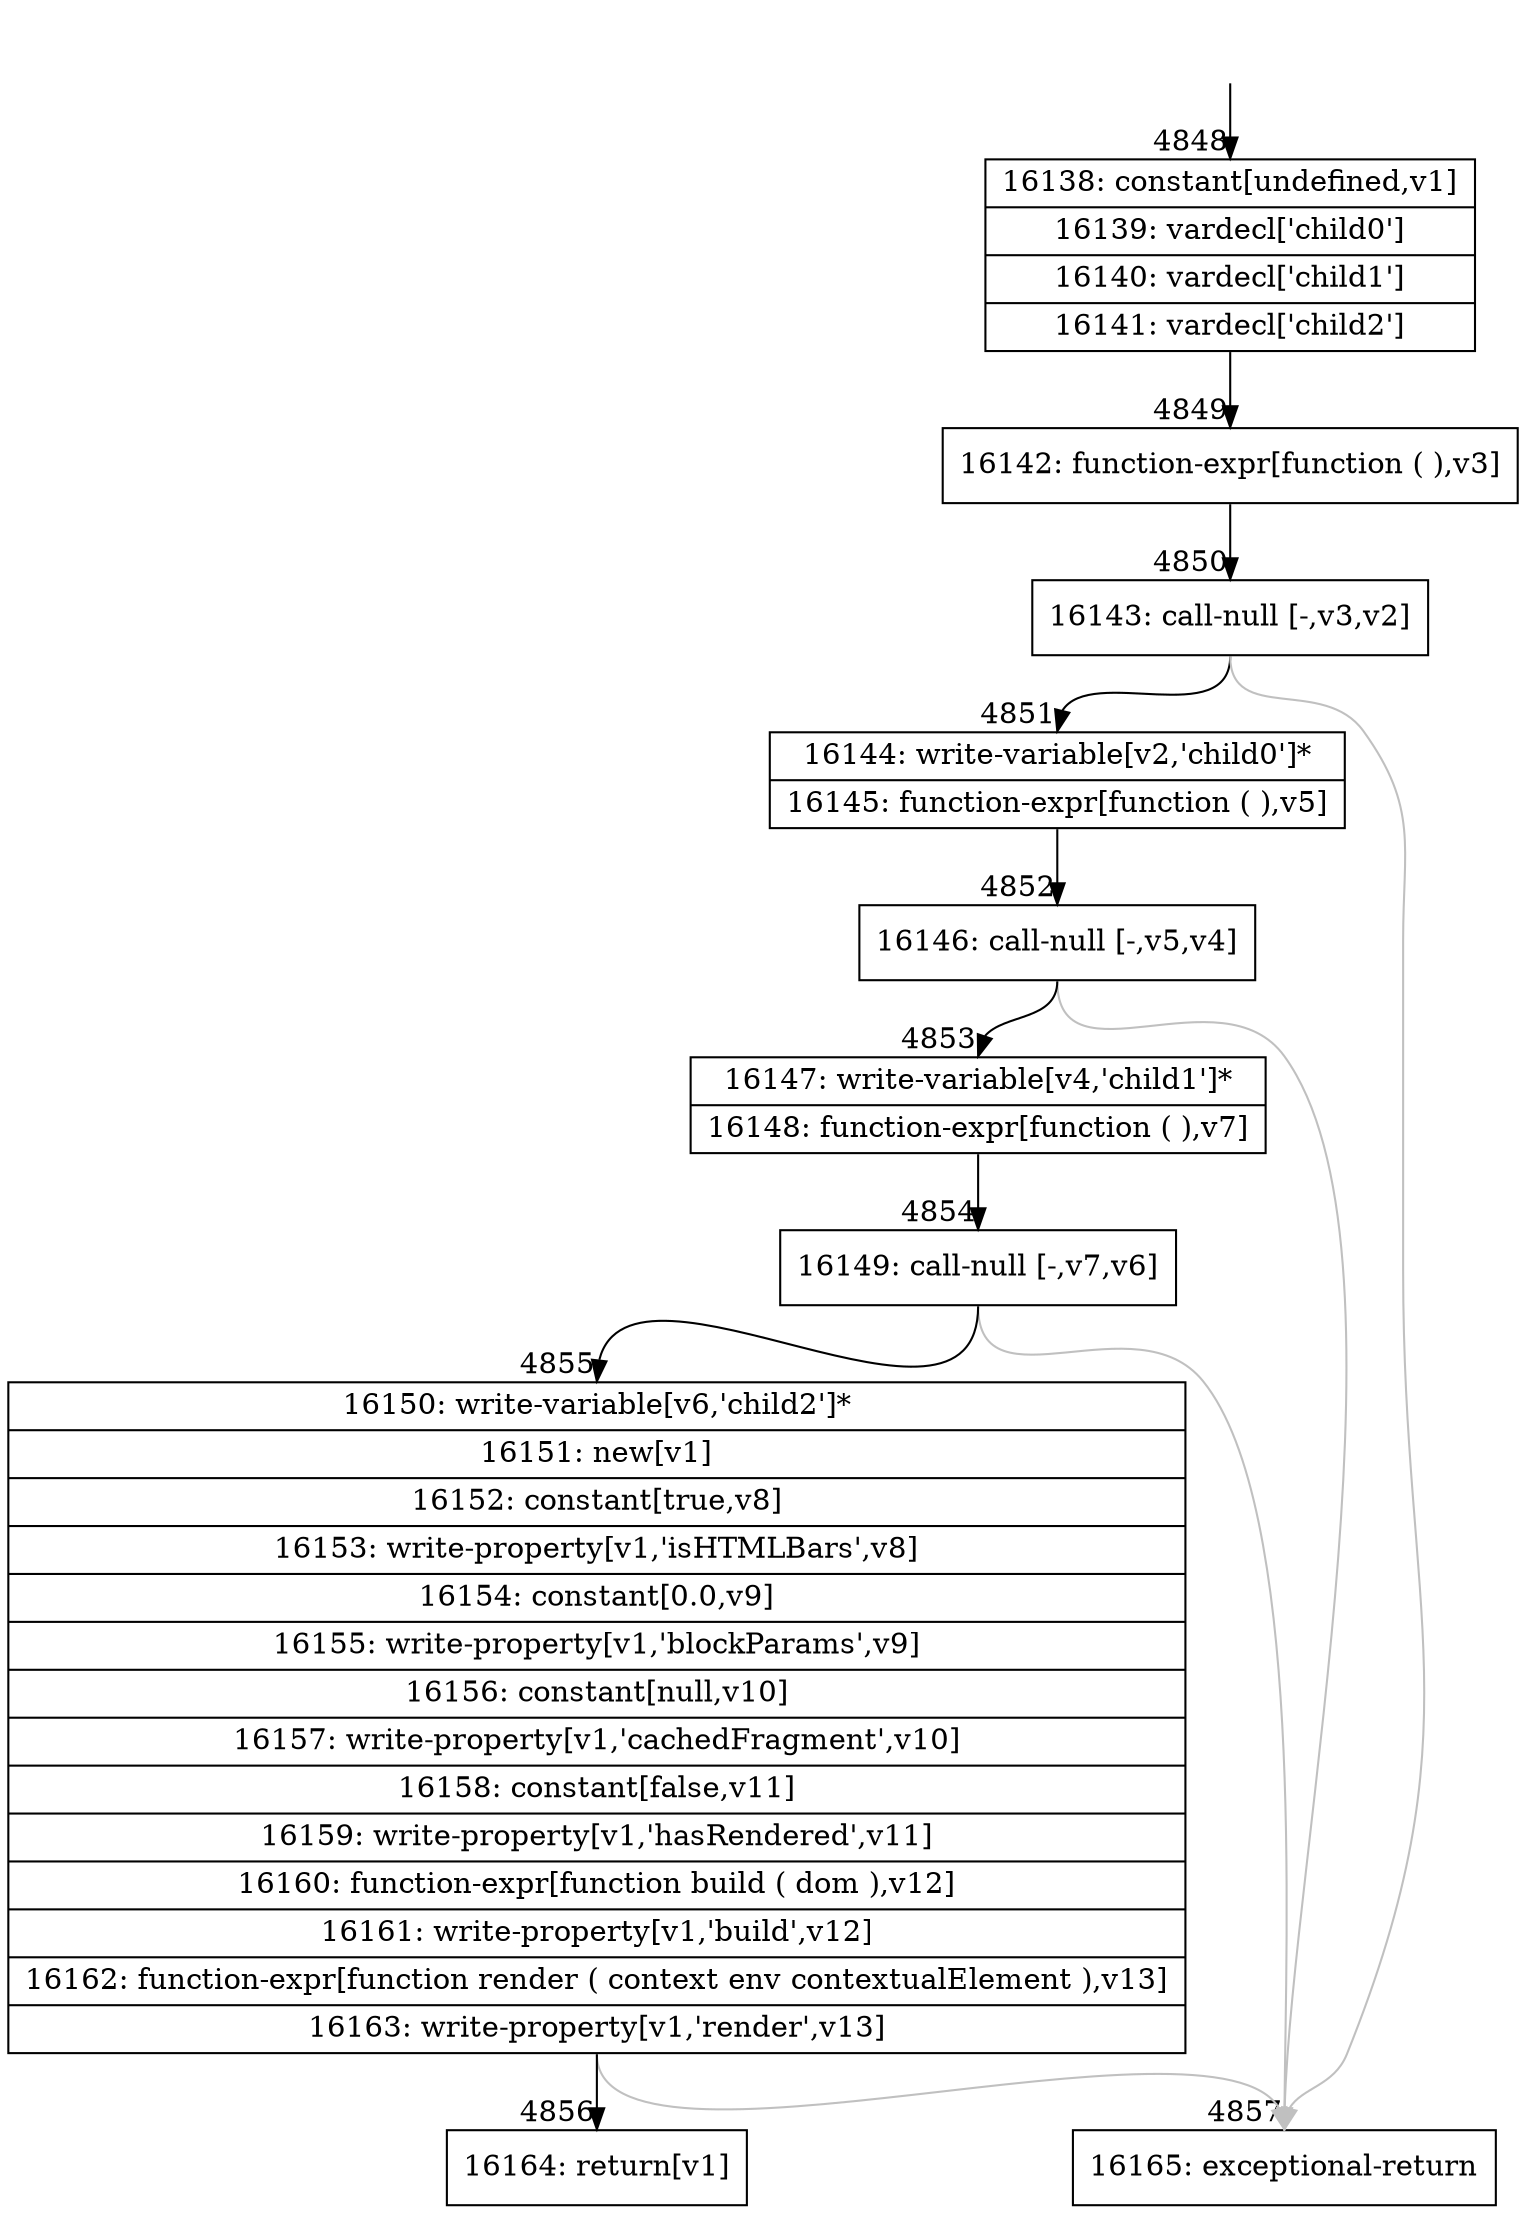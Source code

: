 digraph {
rankdir="TD"
BB_entry367[shape=none,label=""];
BB_entry367 -> BB4848 [tailport=s, headport=n, headlabel="    4848"]
BB4848 [shape=record label="{16138: constant[undefined,v1]|16139: vardecl['child0']|16140: vardecl['child1']|16141: vardecl['child2']}" ] 
BB4848 -> BB4849 [tailport=s, headport=n, headlabel="      4849"]
BB4849 [shape=record label="{16142: function-expr[function ( ),v3]}" ] 
BB4849 -> BB4850 [tailport=s, headport=n, headlabel="      4850"]
BB4850 [shape=record label="{16143: call-null [-,v3,v2]}" ] 
BB4850 -> BB4851 [tailport=s, headport=n, headlabel="      4851"]
BB4850 -> BB4857 [tailport=s, headport=n, color=gray, headlabel="      4857"]
BB4851 [shape=record label="{16144: write-variable[v2,'child0']*|16145: function-expr[function ( ),v5]}" ] 
BB4851 -> BB4852 [tailport=s, headport=n, headlabel="      4852"]
BB4852 [shape=record label="{16146: call-null [-,v5,v4]}" ] 
BB4852 -> BB4853 [tailport=s, headport=n, headlabel="      4853"]
BB4852 -> BB4857 [tailport=s, headport=n, color=gray]
BB4853 [shape=record label="{16147: write-variable[v4,'child1']*|16148: function-expr[function ( ),v7]}" ] 
BB4853 -> BB4854 [tailport=s, headport=n, headlabel="      4854"]
BB4854 [shape=record label="{16149: call-null [-,v7,v6]}" ] 
BB4854 -> BB4855 [tailport=s, headport=n, headlabel="      4855"]
BB4854 -> BB4857 [tailport=s, headport=n, color=gray]
BB4855 [shape=record label="{16150: write-variable[v6,'child2']*|16151: new[v1]|16152: constant[true,v8]|16153: write-property[v1,'isHTMLBars',v8]|16154: constant[0.0,v9]|16155: write-property[v1,'blockParams',v9]|16156: constant[null,v10]|16157: write-property[v1,'cachedFragment',v10]|16158: constant[false,v11]|16159: write-property[v1,'hasRendered',v11]|16160: function-expr[function build ( dom ),v12]|16161: write-property[v1,'build',v12]|16162: function-expr[function render ( context env contextualElement ),v13]|16163: write-property[v1,'render',v13]}" ] 
BB4855 -> BB4856 [tailport=s, headport=n, headlabel="      4856"]
BB4855 -> BB4857 [tailport=s, headport=n, color=gray]
BB4856 [shape=record label="{16164: return[v1]}" ] 
BB4857 [shape=record label="{16165: exceptional-return}" ] 
//#$~ 8720
}
